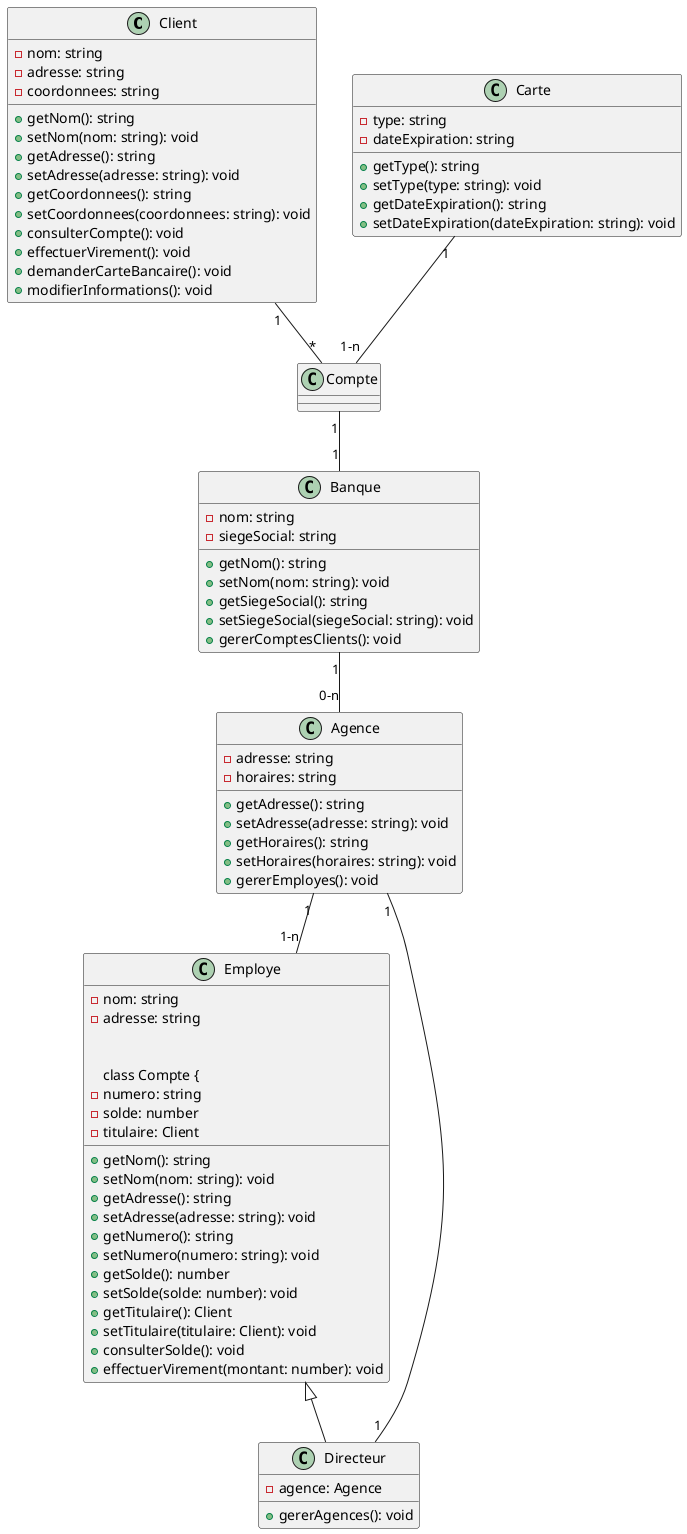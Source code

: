 @startuml

class Client {
  - nom: string
  - adresse: string
  - coordonnees: string
  + getNom(): string
  + setNom(nom: string): void
  + getAdresse(): string
  + setAdresse(adresse: string): void
  + getCoordonnees(): string
  + setCoordonnees(coordonnees: string): void
  + consulterCompte(): void
  + effectuerVirement(): void
  + demanderCarteBancaire(): void
  + modifierInformations(): void
}

class Banque {
  - nom: string
  - siegeSocial: string
  + getNom(): string
  + setNom(nom: string): void
  + getSiegeSocial(): string
  + setSiegeSocial(siegeSocial: string): void
  + gererComptesClients(): void
}

class Agence {
  - adresse: string
  - horaires: string
  + getAdresse(): string
  + setAdresse(adresse: string): void
  + getHoraires(): string
  + setHoraires(horaires: string): void
  + gererEmployes(): void
}

class Employe {
  - nom: string
  - adresse: string
  + getNom(): string
  + setNom(nom: string): void
  + getAdresse(): string
  + setAdresse(adresse: string): void


class Compte {
  - numero: string
  - solde: number
  - titulaire: Client
  + getNumero(): string
  + setNumero(numero: string): void
  + getSolde(): number
  + setSolde(solde: number): void
  + getTitulaire(): Client
  + setTitulaire(titulaire: Client): void
  + consulterSolde(): void
  + effectuerVirement(montant: number): void
}


class Carte {
  - type: string
  - dateExpiration: string
  + getType(): string
  + setType(type: string): void
  + getDateExpiration(): string
  + setDateExpiration(dateExpiration: string): void
}

class Directeur extends Employe {
  - agence: Agence
  + gererAgences(): void
}



Client "1" -- "*" Compte
Compte "1" -- "1" Banque
Banque "1" -- "0-n" Agence
Agence "1" -- "1-n" Employe
Agence "1" -- "1" Directeur
Carte "1" -- "1-n" Compte

@enduml
